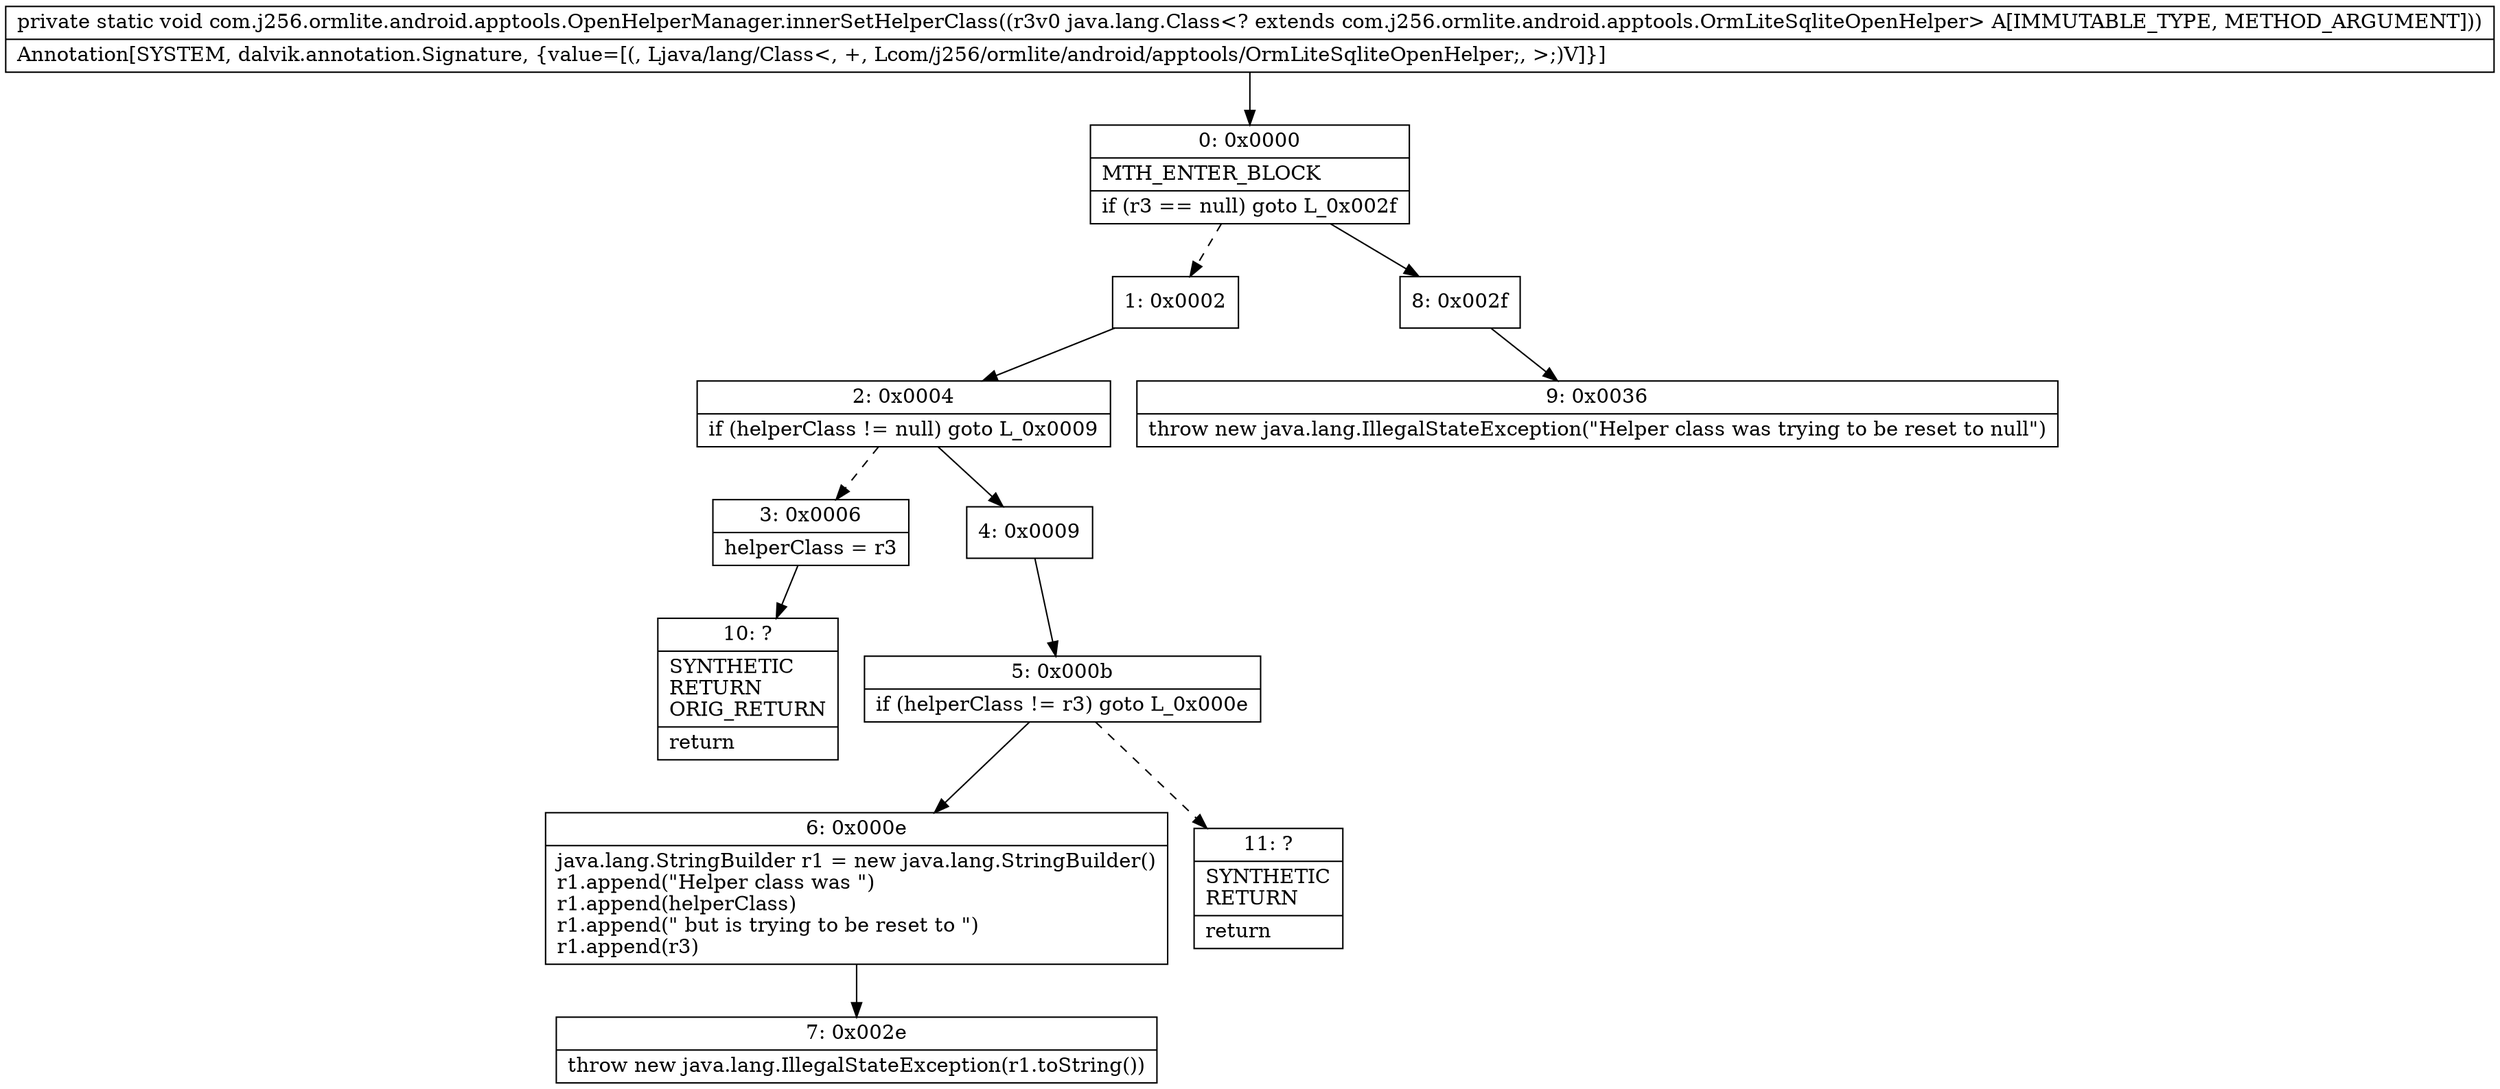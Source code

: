 digraph "CFG forcom.j256.ormlite.android.apptools.OpenHelperManager.innerSetHelperClass(Ljava\/lang\/Class;)V" {
Node_0 [shape=record,label="{0\:\ 0x0000|MTH_ENTER_BLOCK\l|if (r3 == null) goto L_0x002f\l}"];
Node_1 [shape=record,label="{1\:\ 0x0002}"];
Node_2 [shape=record,label="{2\:\ 0x0004|if (helperClass != null) goto L_0x0009\l}"];
Node_3 [shape=record,label="{3\:\ 0x0006|helperClass = r3\l}"];
Node_4 [shape=record,label="{4\:\ 0x0009}"];
Node_5 [shape=record,label="{5\:\ 0x000b|if (helperClass != r3) goto L_0x000e\l}"];
Node_6 [shape=record,label="{6\:\ 0x000e|java.lang.StringBuilder r1 = new java.lang.StringBuilder()\lr1.append(\"Helper class was \")\lr1.append(helperClass)\lr1.append(\" but is trying to be reset to \")\lr1.append(r3)\l}"];
Node_7 [shape=record,label="{7\:\ 0x002e|throw new java.lang.IllegalStateException(r1.toString())\l}"];
Node_8 [shape=record,label="{8\:\ 0x002f}"];
Node_9 [shape=record,label="{9\:\ 0x0036|throw new java.lang.IllegalStateException(\"Helper class was trying to be reset to null\")\l}"];
Node_10 [shape=record,label="{10\:\ ?|SYNTHETIC\lRETURN\lORIG_RETURN\l|return\l}"];
Node_11 [shape=record,label="{11\:\ ?|SYNTHETIC\lRETURN\l|return\l}"];
MethodNode[shape=record,label="{private static void com.j256.ormlite.android.apptools.OpenHelperManager.innerSetHelperClass((r3v0 java.lang.Class\<? extends com.j256.ormlite.android.apptools.OrmLiteSqliteOpenHelper\> A[IMMUTABLE_TYPE, METHOD_ARGUMENT]))  | Annotation[SYSTEM, dalvik.annotation.Signature, \{value=[(, Ljava\/lang\/Class\<, +, Lcom\/j256\/ormlite\/android\/apptools\/OrmLiteSqliteOpenHelper;, \>;)V]\}]\l}"];
MethodNode -> Node_0;
Node_0 -> Node_1[style=dashed];
Node_0 -> Node_8;
Node_1 -> Node_2;
Node_2 -> Node_3[style=dashed];
Node_2 -> Node_4;
Node_3 -> Node_10;
Node_4 -> Node_5;
Node_5 -> Node_6;
Node_5 -> Node_11[style=dashed];
Node_6 -> Node_7;
Node_8 -> Node_9;
}

